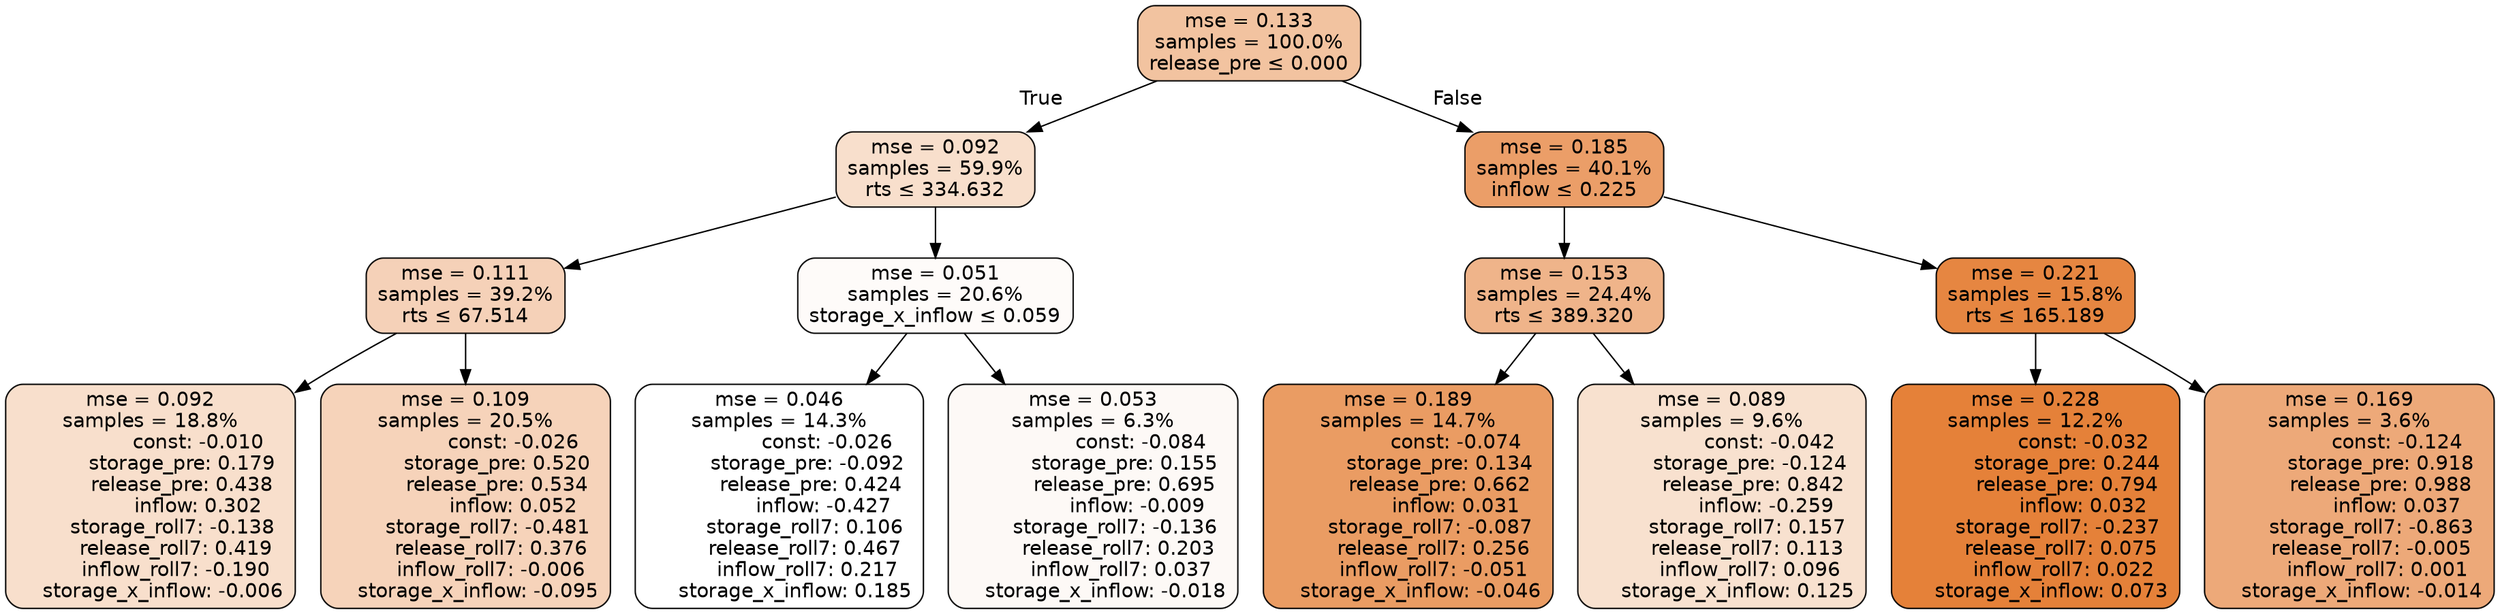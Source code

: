 digraph tree {
bgcolor="transparent"
node [shape=rectangle, style="filled, rounded", color="black", fontname=helvetica] ;
edge [fontname=helvetica] ;
	"0" [label="mse = 0.133
samples = 100.0%
release_pre &le; 0.000", fillcolor="#f2c3a0"]
	"1" [label="mse = 0.092
samples = 59.9%
rts &le; 334.632", fillcolor="#f8dfcc"]
	"2" [label="mse = 0.111
samples = 39.2%
rts &le; 67.514", fillcolor="#f5d1b8"]
	"3" [label="mse = 0.092
samples = 18.8%
               const: -0.010
          storage_pre: 0.179
          release_pre: 0.438
               inflow: 0.302
       storage_roll7: -0.138
        release_roll7: 0.419
        inflow_roll7: -0.190
    storage_x_inflow: -0.006", fillcolor="#f8dfcc"]
	"4" [label="mse = 0.109
samples = 20.5%
               const: -0.026
          storage_pre: 0.520
          release_pre: 0.534
               inflow: 0.052
       storage_roll7: -0.481
        release_roll7: 0.376
        inflow_roll7: -0.006
    storage_x_inflow: -0.095", fillcolor="#f6d3ba"]
	"5" [label="mse = 0.051
samples = 20.6%
storage_x_inflow &le; 0.059", fillcolor="#fefbf9"]
	"6" [label="mse = 0.046
samples = 14.3%
               const: -0.026
         storage_pre: -0.092
          release_pre: 0.424
              inflow: -0.427
        storage_roll7: 0.106
        release_roll7: 0.467
         inflow_roll7: 0.217
     storage_x_inflow: 0.185", fillcolor="#ffffff"]
	"7" [label="mse = 0.053
samples = 6.3%
               const: -0.084
          storage_pre: 0.155
          release_pre: 0.695
              inflow: -0.009
       storage_roll7: -0.136
        release_roll7: 0.203
         inflow_roll7: 0.037
    storage_x_inflow: -0.018", fillcolor="#fdf9f6"]
	"8" [label="mse = 0.185
samples = 40.1%
inflow &le; 0.225", fillcolor="#eb9e68"]
	"9" [label="mse = 0.153
samples = 24.4%
rts &le; 389.320", fillcolor="#efb48a"]
	"10" [label="mse = 0.189
samples = 14.7%
               const: -0.074
          storage_pre: 0.134
          release_pre: 0.662
               inflow: 0.031
       storage_roll7: -0.087
        release_roll7: 0.256
        inflow_roll7: -0.051
    storage_x_inflow: -0.046", fillcolor="#ea9c63"]
	"11" [label="mse = 0.089
samples = 9.6%
               const: -0.042
         storage_pre: -0.124
          release_pre: 0.842
              inflow: -0.259
        storage_roll7: 0.157
        release_roll7: 0.113
         inflow_roll7: 0.096
     storage_x_inflow: 0.125", fillcolor="#f8e1cf"]
	"12" [label="mse = 0.221
samples = 15.8%
rts &le; 165.189", fillcolor="#e68641"]
	"13" [label="mse = 0.228
samples = 12.2%
               const: -0.032
          storage_pre: 0.244
          release_pre: 0.794
               inflow: 0.032
       storage_roll7: -0.237
        release_roll7: 0.075
         inflow_roll7: 0.022
     storage_x_inflow: 0.073", fillcolor="#e58139"]
	"14" [label="mse = 0.169
samples = 3.6%
               const: -0.124
          storage_pre: 0.918
          release_pre: 0.988
               inflow: 0.037
       storage_roll7: -0.863
       release_roll7: -0.005
         inflow_roll7: 0.001
    storage_x_inflow: -0.014", fillcolor="#eda979"]

	"0" -> "1" [labeldistance=2.5, labelangle=45, headlabel="True"]
	"1" -> "2"
	"2" -> "3"
	"2" -> "4"
	"1" -> "5"
	"5" -> "6"
	"5" -> "7"
	"0" -> "8" [labeldistance=2.5, labelangle=-45, headlabel="False"]
	"8" -> "9"
	"9" -> "10"
	"9" -> "11"
	"8" -> "12"
	"12" -> "13"
	"12" -> "14"
}